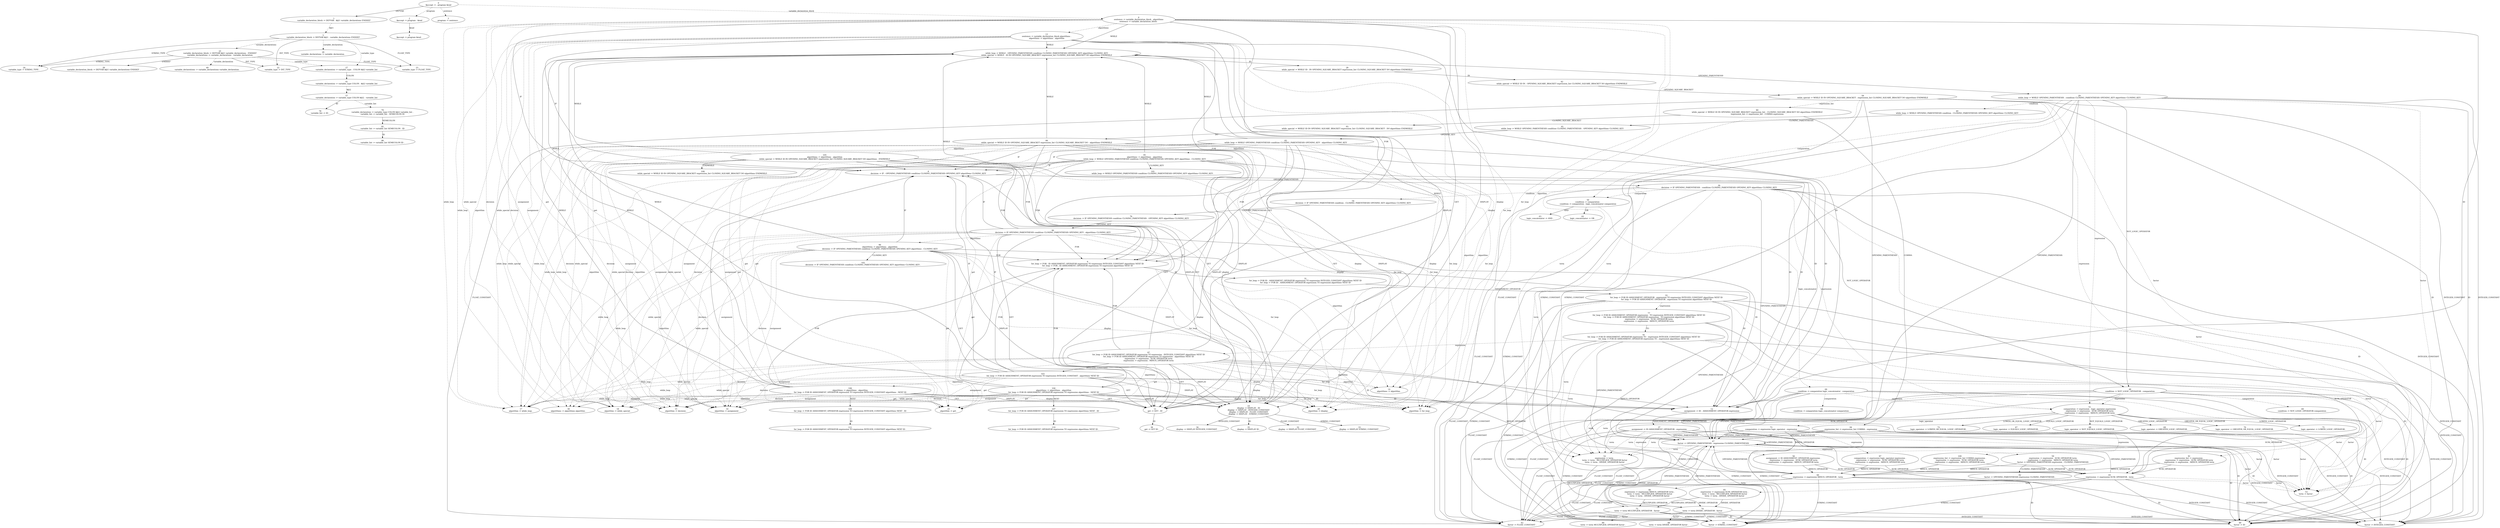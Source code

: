 digraph Automaton {
  0 [label="0\n$accept -> . program $end"]
  0 -> 1 [style=solid label="DEFVAR"]
  0 -> 2 [style=dashed label="program"]
  0 -> 3 [style=dashed label="sentence"]
  0 -> 4 [style=dashed label="variable_declaration_block"]
  1 [label="1\nvariable_declaration_block -> DEFVAR . $@1 variable_declarations ENDDEF"]
  1 -> 5 [style=dashed label="$@1"]
  2 [label="2\n$accept -> program . $end"]
  2 -> 6 [style=solid label="$end"]
  3 [label="3\nprogram -> sentence ."]
  4 [label="4\nsentence -> variable_declaration_block . algorithms\nsentence -> variable_declaration_block ."]
  4 -> 7 [style=solid label="WHILE"]
  4 -> 8 [style=solid label="IF"]
  4 -> 9 [style=solid label="FOR"]
  4 -> 10 [style=solid label="DISPLAY"]
  4 -> 11 [style=solid label="GET"]
  4 -> 12 [style=solid label="ID"]
  4 -> 13 [style=dashed label="algorithms"]
  4 -> 14 [style=dashed label="algorithm"]
  4 -> 15 [style=dashed label="decision"]
  4 -> 16 [style=dashed label="assignment"]
  4 -> 17 [style=dashed label="while_loop"]
  4 -> 18 [style=dashed label="while_special"]
  4 -> 19 [style=dashed label="for_loop"]
  4 -> 20 [style=dashed label="display"]
  4 -> 21 [style=dashed label="get"]
  5 [label="5\nvariable_declaration_block -> DEFVAR $@1 . variable_declarations ENDDEF"]
  5 -> 22 [style=solid label="INT_TYPE"]
  5 -> 23 [style=solid label="FLOAT_TYPE"]
  5 -> 24 [style=solid label="STRING_TYPE"]
  5 -> 25 [style=dashed label="variable_declarations"]
  5 -> 26 [style=dashed label="variable_declaration"]
  5 -> 27 [style=dashed label="variable_type"]
  6 [label="6\n$accept -> program $end ."]
  7 [label="7\nwhile_loop -> WHILE . OPENING_PARENTHESIS condition CLOSING_PARENTHESIS OPENING_KEY algorithms CLOSING_KEY\nwhile_special -> WHILE . ID IN OPENING_SQUARE_BRACKET expression_list CLOSING_SQUARE_BRACKET DO algorithms ENDWHILE"]
  7 -> 28 [style=solid label="ID"]
  7 -> 29 [style=solid label="OPENING_PARENTHESIS"]
  8 [label="8\ndecision -> IF . OPENING_PARENTHESIS condition CLOSING_PARENTHESIS OPENING_KEY algorithms CLOSING_KEY"]
  8 -> 30 [style=solid label="OPENING_PARENTHESIS"]
  9 [label="9\nfor_loop -> FOR . ID ASSIGNMENT_OPERATOR expression TO expression INTEGER_CONSTANT algorithms NEXT ID\nfor_loop -> FOR . ID ASSIGNMENT_OPERATOR expression TO expression algorithms NEXT ID"]
  9 -> 31 [style=solid label="ID"]
  10 [label="10\ndisplay -> DISPLAY . ID\ndisplay -> DISPLAY . INTEGER_CONSTANT\ndisplay -> DISPLAY . FLOAT_CONSTANT\ndisplay -> DISPLAY . STRING_CONSTANT"]
  10 -> 32 [style=solid label="FLOAT_CONSTANT"]
  10 -> 33 [style=solid label="STRING_CONSTANT"]
  10 -> 34 [style=solid label="INTEGER_CONSTANT"]
  10 -> 35 [style=solid label="ID"]
  11 [label="11\nget -> GET . ID"]
  11 -> 36 [style=solid label="ID"]
  12 [label="12\nassignment -> ID . ASSIGNMENT_OPERATOR expression"]
  12 -> 37 [style=solid label="ASSIGNMENT_OPERATOR"]
  13 [label="13\nsentence -> variable_declaration_block algorithms .\nalgorithms -> algorithms . algorithm"]
  13 -> 7 [style=solid label="WHILE"]
  13 -> 8 [style=solid label="IF"]
  13 -> 9 [style=solid label="FOR"]
  13 -> 10 [style=solid label="DISPLAY"]
  13 -> 11 [style=solid label="GET"]
  13 -> 12 [style=solid label="ID"]
  13 -> 38 [style=dashed label="algorithm"]
  13 -> 15 [style=dashed label="decision"]
  13 -> 16 [style=dashed label="assignment"]
  13 -> 17 [style=dashed label="while_loop"]
  13 -> 18 [style=dashed label="while_special"]
  13 -> 19 [style=dashed label="for_loop"]
  13 -> 20 [style=dashed label="display"]
  13 -> 21 [style=dashed label="get"]
  14 [label="14\nalgorithms -> algorithm ."]
  15 [label="15\nalgorithm -> decision ."]
  16 [label="16\nalgorithm -> assignment ."]
  17 [label="17\nalgorithm -> while_loop ."]
  18 [label="18\nalgorithm -> while_special ."]
  19 [label="19\nalgorithm -> for_loop ."]
  20 [label="20\nalgorithm -> display ."]
  21 [label="21\nalgorithm -> get ."]
  22 [label="22\nvariable_type -> INT_TYPE ."]
  23 [label="23\nvariable_type -> FLOAT_TYPE ."]
  24 [label="24\nvariable_type -> STRING_TYPE ."]
  25 [label="25\nvariable_declaration_block -> DEFVAR $@1 variable_declarations . ENDDEF\nvariable_declarations -> variable_declarations . variable_declaration"]
  25 -> 39 [style=solid label="ENDDEF"]
  25 -> 22 [style=solid label="INT_TYPE"]
  25 -> 23 [style=solid label="FLOAT_TYPE"]
  25 -> 24 [style=solid label="STRING_TYPE"]
  25 -> 40 [style=dashed label="variable_declaration"]
  25 -> 27 [style=dashed label="variable_type"]
  26 [label="26\nvariable_declarations -> variable_declaration ."]
  27 [label="27\nvariable_declaration -> variable_type . COLON $@2 variable_list"]
  27 -> 41 [style=solid label="COLON"]
  28 [label="28\nwhile_special -> WHILE ID . IN OPENING_SQUARE_BRACKET expression_list CLOSING_SQUARE_BRACKET DO algorithms ENDWHILE"]
  28 -> 42 [style=solid label="IN"]
  29 [label="29\nwhile_loop -> WHILE OPENING_PARENTHESIS . condition CLOSING_PARENTHESIS OPENING_KEY algorithms CLOSING_KEY"]
  29 -> 43 [style=solid label="FLOAT_CONSTANT"]
  29 -> 44 [style=solid label="STRING_CONSTANT"]
  29 -> 45 [style=solid label="INTEGER_CONSTANT"]
  29 -> 46 [style=solid label="ID"]
  29 -> 47 [style=solid label="OPENING_PARENTHESIS"]
  29 -> 48 [style=solid label="NOT_LOGIC_OPERATOR"]
  29 -> 49 [style=dashed label="condition"]
  29 -> 50 [style=dashed label="comparation"]
  29 -> 51 [style=dashed label="expression"]
  29 -> 52 [style=dashed label="term"]
  29 -> 53 [style=dashed label="factor"]
  30 [label="30\ndecision -> IF OPENING_PARENTHESIS . condition CLOSING_PARENTHESIS OPENING_KEY algorithms CLOSING_KEY"]
  30 -> 43 [style=solid label="FLOAT_CONSTANT"]
  30 -> 44 [style=solid label="STRING_CONSTANT"]
  30 -> 45 [style=solid label="INTEGER_CONSTANT"]
  30 -> 46 [style=solid label="ID"]
  30 -> 47 [style=solid label="OPENING_PARENTHESIS"]
  30 -> 48 [style=solid label="NOT_LOGIC_OPERATOR"]
  30 -> 54 [style=dashed label="condition"]
  30 -> 50 [style=dashed label="comparation"]
  30 -> 51 [style=dashed label="expression"]
  30 -> 52 [style=dashed label="term"]
  30 -> 53 [style=dashed label="factor"]
  31 [label="31\nfor_loop -> FOR ID . ASSIGNMENT_OPERATOR expression TO expression INTEGER_CONSTANT algorithms NEXT ID\nfor_loop -> FOR ID . ASSIGNMENT_OPERATOR expression TO expression algorithms NEXT ID"]
  31 -> 55 [style=solid label="ASSIGNMENT_OPERATOR"]
  32 [label="32\ndisplay -> DISPLAY FLOAT_CONSTANT ."]
  33 [label="33\ndisplay -> DISPLAY STRING_CONSTANT ."]
  34 [label="34\ndisplay -> DISPLAY INTEGER_CONSTANT ."]
  35 [label="35\ndisplay -> DISPLAY ID ."]
  36 [label="36\nget -> GET ID ."]
  37 [label="37\nassignment -> ID ASSIGNMENT_OPERATOR . expression"]
  37 -> 43 [style=solid label="FLOAT_CONSTANT"]
  37 -> 44 [style=solid label="STRING_CONSTANT"]
  37 -> 45 [style=solid label="INTEGER_CONSTANT"]
  37 -> 46 [style=solid label="ID"]
  37 -> 47 [style=solid label="OPENING_PARENTHESIS"]
  37 -> 56 [style=dashed label="expression"]
  37 -> 52 [style=dashed label="term"]
  37 -> 53 [style=dashed label="factor"]
  38 [label="38\nalgorithms -> algorithms algorithm ."]
  39 [label="39\nvariable_declaration_block -> DEFVAR $@1 variable_declarations ENDDEF ."]
  40 [label="40\nvariable_declarations -> variable_declarations variable_declaration ."]
  41 [label="41\nvariable_declaration -> variable_type COLON . $@2 variable_list"]
  41 -> 57 [style=dashed label="$@2"]
  42 [label="42\nwhile_special -> WHILE ID IN . OPENING_SQUARE_BRACKET expression_list CLOSING_SQUARE_BRACKET DO algorithms ENDWHILE"]
  42 -> 58 [style=solid label="OPENING_SQUARE_BRACKET"]
  43 [label="43\nfactor -> FLOAT_CONSTANT ."]
  44 [label="44\nfactor -> STRING_CONSTANT ."]
  45 [label="45\nfactor -> INTEGER_CONSTANT ."]
  46 [label="46\nfactor -> ID ."]
  47 [label="47\nfactor -> OPENING_PARENTHESIS . expression CLOSING_PARENTHESIS"]
  47 -> 43 [style=solid label="FLOAT_CONSTANT"]
  47 -> 44 [style=solid label="STRING_CONSTANT"]
  47 -> 45 [style=solid label="INTEGER_CONSTANT"]
  47 -> 46 [style=solid label="ID"]
  47 -> 47 [style=solid label="OPENING_PARENTHESIS"]
  47 -> 59 [style=dashed label="expression"]
  47 -> 52 [style=dashed label="term"]
  47 -> 53 [style=dashed label="factor"]
  48 [label="48\ncondition -> NOT_LOGIC_OPERATOR . comparation"]
  48 -> 43 [style=solid label="FLOAT_CONSTANT"]
  48 -> 44 [style=solid label="STRING_CONSTANT"]
  48 -> 45 [style=solid label="INTEGER_CONSTANT"]
  48 -> 46 [style=solid label="ID"]
  48 -> 47 [style=solid label="OPENING_PARENTHESIS"]
  48 -> 60 [style=dashed label="comparation"]
  48 -> 51 [style=dashed label="expression"]
  48 -> 52 [style=dashed label="term"]
  48 -> 53 [style=dashed label="factor"]
  49 [label="49\nwhile_loop -> WHILE OPENING_PARENTHESIS condition . CLOSING_PARENTHESIS OPENING_KEY algorithms CLOSING_KEY"]
  49 -> 61 [style=solid label="CLOSING_PARENTHESIS"]
  50 [label="50\ncondition -> comparation .\ncondition -> comparation . logic_concatenator comparation"]
  50 -> 62 [style=solid label="OR"]
  50 -> 63 [style=solid label="AND"]
  50 -> 64 [style=dashed label="logic_concatenator"]
  51 [label="51\ncomparation -> expression . logic_operator expression\nexpression -> expression . SUM_OPERATOR term\nexpression -> expression . MINUS_OPERATOR term"]
  51 -> 65 [style=solid label="SUM_OPERATOR"]
  51 -> 66 [style=solid label="MINUS_OPERATOR"]
  51 -> 67 [style=solid label="EQUALS_LOGIC_OPERATOR"]
  51 -> 68 [style=solid label="NOT_EQUALS_LOGIC_OPERATOR"]
  51 -> 69 [style=solid label="GREATER_LOGIC_OPERATOR"]
  51 -> 70 [style=solid label="GREATER_OR_EQUAL_LOGIC_OPERATOR"]
  51 -> 71 [style=solid label="LOWER_LOGIC_OPERATOR"]
  51 -> 72 [style=solid label="LOWER_OR_EQUAL_LOGIC_OPERATOR"]
  51 -> 73 [style=dashed label="logic_operator"]
  52 [label="52\nexpression -> term .\nterm -> term . MULTIPLIER_OPERATOR factor\nterm -> term . DIVIDE_OPERATOR factor"]
  52 -> 74 [style=solid label="DIVIDE_OPERATOR"]
  52 -> 75 [style=solid label="MULTIPLIER_OPERATOR"]
  53 [label="53\nterm -> factor ."]
  54 [label="54\ndecision -> IF OPENING_PARENTHESIS condition . CLOSING_PARENTHESIS OPENING_KEY algorithms CLOSING_KEY"]
  54 -> 76 [style=solid label="CLOSING_PARENTHESIS"]
  55 [label="55\nfor_loop -> FOR ID ASSIGNMENT_OPERATOR . expression TO expression INTEGER_CONSTANT algorithms NEXT ID\nfor_loop -> FOR ID ASSIGNMENT_OPERATOR . expression TO expression algorithms NEXT ID"]
  55 -> 43 [style=solid label="FLOAT_CONSTANT"]
  55 -> 44 [style=solid label="STRING_CONSTANT"]
  55 -> 45 [style=solid label="INTEGER_CONSTANT"]
  55 -> 46 [style=solid label="ID"]
  55 -> 47 [style=solid label="OPENING_PARENTHESIS"]
  55 -> 77 [style=dashed label="expression"]
  55 -> 52 [style=dashed label="term"]
  55 -> 53 [style=dashed label="factor"]
  56 [label="56\nassignment -> ID ASSIGNMENT_OPERATOR expression .\nexpression -> expression . SUM_OPERATOR term\nexpression -> expression . MINUS_OPERATOR term"]
  56 -> 65 [style=solid label="SUM_OPERATOR"]
  56 -> 66 [style=solid label="MINUS_OPERATOR"]
  57 [label="57\nvariable_declaration -> variable_type COLON $@2 . variable_list"]
  57 -> 78 [style=solid label="ID"]
  57 -> 79 [style=dashed label="variable_list"]
  58 [label="58\nwhile_special -> WHILE ID IN OPENING_SQUARE_BRACKET . expression_list CLOSING_SQUARE_BRACKET DO algorithms ENDWHILE"]
  58 -> 43 [style=solid label="FLOAT_CONSTANT"]
  58 -> 44 [style=solid label="STRING_CONSTANT"]
  58 -> 45 [style=solid label="INTEGER_CONSTANT"]
  58 -> 46 [style=solid label="ID"]
  58 -> 47 [style=solid label="OPENING_PARENTHESIS"]
  58 -> 80 [style=dashed label="expression_list"]
  58 -> 81 [style=dashed label="expression"]
  58 -> 52 [style=dashed label="term"]
  58 -> 53 [style=dashed label="factor"]
  59 [label="59\nexpression -> expression . SUM_OPERATOR term\nexpression -> expression . MINUS_OPERATOR term\nfactor -> OPENING_PARENTHESIS expression . CLOSING_PARENTHESIS"]
  59 -> 82 [style=solid label="CLOSING_PARENTHESIS"]
  59 -> 65 [style=solid label="SUM_OPERATOR"]
  59 -> 66 [style=solid label="MINUS_OPERATOR"]
  60 [label="60\ncondition -> NOT_LOGIC_OPERATOR comparation ."]
  61 [label="61\nwhile_loop -> WHILE OPENING_PARENTHESIS condition CLOSING_PARENTHESIS . OPENING_KEY algorithms CLOSING_KEY"]
  61 -> 83 [style=solid label="OPENING_KEY"]
  62 [label="62\nlogic_concatenator -> OR ."]
  63 [label="63\nlogic_concatenator -> AND ."]
  64 [label="64\ncondition -> comparation logic_concatenator . comparation"]
  64 -> 43 [style=solid label="FLOAT_CONSTANT"]
  64 -> 44 [style=solid label="STRING_CONSTANT"]
  64 -> 45 [style=solid label="INTEGER_CONSTANT"]
  64 -> 46 [style=solid label="ID"]
  64 -> 47 [style=solid label="OPENING_PARENTHESIS"]
  64 -> 84 [style=dashed label="comparation"]
  64 -> 51 [style=dashed label="expression"]
  64 -> 52 [style=dashed label="term"]
  64 -> 53 [style=dashed label="factor"]
  65 [label="65\nexpression -> expression SUM_OPERATOR . term"]
  65 -> 43 [style=solid label="FLOAT_CONSTANT"]
  65 -> 44 [style=solid label="STRING_CONSTANT"]
  65 -> 45 [style=solid label="INTEGER_CONSTANT"]
  65 -> 46 [style=solid label="ID"]
  65 -> 47 [style=solid label="OPENING_PARENTHESIS"]
  65 -> 85 [style=dashed label="term"]
  65 -> 53 [style=dashed label="factor"]
  66 [label="66\nexpression -> expression MINUS_OPERATOR . term"]
  66 -> 43 [style=solid label="FLOAT_CONSTANT"]
  66 -> 44 [style=solid label="STRING_CONSTANT"]
  66 -> 45 [style=solid label="INTEGER_CONSTANT"]
  66 -> 46 [style=solid label="ID"]
  66 -> 47 [style=solid label="OPENING_PARENTHESIS"]
  66 -> 86 [style=dashed label="term"]
  66 -> 53 [style=dashed label="factor"]
  67 [label="67\nlogic_operator -> EQUALS_LOGIC_OPERATOR ."]
  68 [label="68\nlogic_operator -> NOT_EQUALS_LOGIC_OPERATOR ."]
  69 [label="69\nlogic_operator -> GREATER_LOGIC_OPERATOR ."]
  70 [label="70\nlogic_operator -> GREATER_OR_EQUAL_LOGIC_OPERATOR ."]
  71 [label="71\nlogic_operator -> LOWER_LOGIC_OPERATOR ."]
  72 [label="72\nlogic_operator -> LOWER_OR_EQUAL_LOGIC_OPERATOR ."]
  73 [label="73\ncomparation -> expression logic_operator . expression"]
  73 -> 43 [style=solid label="FLOAT_CONSTANT"]
  73 -> 44 [style=solid label="STRING_CONSTANT"]
  73 -> 45 [style=solid label="INTEGER_CONSTANT"]
  73 -> 46 [style=solid label="ID"]
  73 -> 47 [style=solid label="OPENING_PARENTHESIS"]
  73 -> 87 [style=dashed label="expression"]
  73 -> 52 [style=dashed label="term"]
  73 -> 53 [style=dashed label="factor"]
  74 [label="74\nterm -> term DIVIDE_OPERATOR . factor"]
  74 -> 43 [style=solid label="FLOAT_CONSTANT"]
  74 -> 44 [style=solid label="STRING_CONSTANT"]
  74 -> 45 [style=solid label="INTEGER_CONSTANT"]
  74 -> 46 [style=solid label="ID"]
  74 -> 47 [style=solid label="OPENING_PARENTHESIS"]
  74 -> 88 [style=dashed label="factor"]
  75 [label="75\nterm -> term MULTIPLIER_OPERATOR . factor"]
  75 -> 43 [style=solid label="FLOAT_CONSTANT"]
  75 -> 44 [style=solid label="STRING_CONSTANT"]
  75 -> 45 [style=solid label="INTEGER_CONSTANT"]
  75 -> 46 [style=solid label="ID"]
  75 -> 47 [style=solid label="OPENING_PARENTHESIS"]
  75 -> 89 [style=dashed label="factor"]
  76 [label="76\ndecision -> IF OPENING_PARENTHESIS condition CLOSING_PARENTHESIS . OPENING_KEY algorithms CLOSING_KEY"]
  76 -> 90 [style=solid label="OPENING_KEY"]
  77 [label="77\nfor_loop -> FOR ID ASSIGNMENT_OPERATOR expression . TO expression INTEGER_CONSTANT algorithms NEXT ID\nfor_loop -> FOR ID ASSIGNMENT_OPERATOR expression . TO expression algorithms NEXT ID\nexpression -> expression . SUM_OPERATOR term\nexpression -> expression . MINUS_OPERATOR term"]
  77 -> 91 [style=solid label="TO"]
  77 -> 65 [style=solid label="SUM_OPERATOR"]
  77 -> 66 [style=solid label="MINUS_OPERATOR"]
  78 [label="78\nvariable_list -> ID ."]
  79 [label="79\nvariable_declaration -> variable_type COLON $@2 variable_list .\nvariable_list -> variable_list . SEMICOLON ID"]
  79 -> 92 [style=solid label="SEMICOLON"]
  80 [label="80\nwhile_special -> WHILE ID IN OPENING_SQUARE_BRACKET expression_list . CLOSING_SQUARE_BRACKET DO algorithms ENDWHILE\nexpression_list -> expression_list . COMMA expression"]
  80 -> 93 [style=solid label="CLOSING_SQUARE_BRACKET"]
  80 -> 94 [style=solid label="COMMA"]
  81 [label="81\nexpression_list -> expression .\nexpression -> expression . SUM_OPERATOR term\nexpression -> expression . MINUS_OPERATOR term"]
  81 -> 65 [style=solid label="SUM_OPERATOR"]
  81 -> 66 [style=solid label="MINUS_OPERATOR"]
  82 [label="82\nfactor -> OPENING_PARENTHESIS expression CLOSING_PARENTHESIS ."]
  83 [label="83\nwhile_loop -> WHILE OPENING_PARENTHESIS condition CLOSING_PARENTHESIS OPENING_KEY . algorithms CLOSING_KEY"]
  83 -> 7 [style=solid label="WHILE"]
  83 -> 8 [style=solid label="IF"]
  83 -> 9 [style=solid label="FOR"]
  83 -> 10 [style=solid label="DISPLAY"]
  83 -> 11 [style=solid label="GET"]
  83 -> 12 [style=solid label="ID"]
  83 -> 95 [style=dashed label="algorithms"]
  83 -> 14 [style=dashed label="algorithm"]
  83 -> 15 [style=dashed label="decision"]
  83 -> 16 [style=dashed label="assignment"]
  83 -> 17 [style=dashed label="while_loop"]
  83 -> 18 [style=dashed label="while_special"]
  83 -> 19 [style=dashed label="for_loop"]
  83 -> 20 [style=dashed label="display"]
  83 -> 21 [style=dashed label="get"]
  84 [label="84\ncondition -> comparation logic_concatenator comparation ."]
  85 [label="85\nexpression -> expression SUM_OPERATOR term .\nterm -> term . MULTIPLIER_OPERATOR factor\nterm -> term . DIVIDE_OPERATOR factor"]
  85 -> 74 [style=solid label="DIVIDE_OPERATOR"]
  85 -> 75 [style=solid label="MULTIPLIER_OPERATOR"]
  86 [label="86\nexpression -> expression MINUS_OPERATOR term .\nterm -> term . MULTIPLIER_OPERATOR factor\nterm -> term . DIVIDE_OPERATOR factor"]
  86 -> 74 [style=solid label="DIVIDE_OPERATOR"]
  86 -> 75 [style=solid label="MULTIPLIER_OPERATOR"]
  87 [label="87\ncomparation -> expression logic_operator expression .\nexpression -> expression . SUM_OPERATOR term\nexpression -> expression . MINUS_OPERATOR term"]
  87 -> 65 [style=solid label="SUM_OPERATOR"]
  87 -> 66 [style=solid label="MINUS_OPERATOR"]
  88 [label="88\nterm -> term DIVIDE_OPERATOR factor ."]
  89 [label="89\nterm -> term MULTIPLIER_OPERATOR factor ."]
  90 [label="90\ndecision -> IF OPENING_PARENTHESIS condition CLOSING_PARENTHESIS OPENING_KEY . algorithms CLOSING_KEY"]
  90 -> 7 [style=solid label="WHILE"]
  90 -> 8 [style=solid label="IF"]
  90 -> 9 [style=solid label="FOR"]
  90 -> 10 [style=solid label="DISPLAY"]
  90 -> 11 [style=solid label="GET"]
  90 -> 12 [style=solid label="ID"]
  90 -> 96 [style=dashed label="algorithms"]
  90 -> 14 [style=dashed label="algorithm"]
  90 -> 15 [style=dashed label="decision"]
  90 -> 16 [style=dashed label="assignment"]
  90 -> 17 [style=dashed label="while_loop"]
  90 -> 18 [style=dashed label="while_special"]
  90 -> 19 [style=dashed label="for_loop"]
  90 -> 20 [style=dashed label="display"]
  90 -> 21 [style=dashed label="get"]
  91 [label="91\nfor_loop -> FOR ID ASSIGNMENT_OPERATOR expression TO . expression INTEGER_CONSTANT algorithms NEXT ID\nfor_loop -> FOR ID ASSIGNMENT_OPERATOR expression TO . expression algorithms NEXT ID"]
  91 -> 43 [style=solid label="FLOAT_CONSTANT"]
  91 -> 44 [style=solid label="STRING_CONSTANT"]
  91 -> 45 [style=solid label="INTEGER_CONSTANT"]
  91 -> 46 [style=solid label="ID"]
  91 -> 47 [style=solid label="OPENING_PARENTHESIS"]
  91 -> 97 [style=dashed label="expression"]
  91 -> 52 [style=dashed label="term"]
  91 -> 53 [style=dashed label="factor"]
  92 [label="92\nvariable_list -> variable_list SEMICOLON . ID"]
  92 -> 98 [style=solid label="ID"]
  93 [label="93\nwhile_special -> WHILE ID IN OPENING_SQUARE_BRACKET expression_list CLOSING_SQUARE_BRACKET . DO algorithms ENDWHILE"]
  93 -> 99 [style=solid label="DO"]
  94 [label="94\nexpression_list -> expression_list COMMA . expression"]
  94 -> 43 [style=solid label="FLOAT_CONSTANT"]
  94 -> 44 [style=solid label="STRING_CONSTANT"]
  94 -> 45 [style=solid label="INTEGER_CONSTANT"]
  94 -> 46 [style=solid label="ID"]
  94 -> 47 [style=solid label="OPENING_PARENTHESIS"]
  94 -> 100 [style=dashed label="expression"]
  94 -> 52 [style=dashed label="term"]
  94 -> 53 [style=dashed label="factor"]
  95 [label="95\nalgorithms -> algorithms . algorithm\nwhile_loop -> WHILE OPENING_PARENTHESIS condition CLOSING_PARENTHESIS OPENING_KEY algorithms . CLOSING_KEY"]
  95 -> 7 [style=solid label="WHILE"]
  95 -> 8 [style=solid label="IF"]
  95 -> 9 [style=solid label="FOR"]
  95 -> 10 [style=solid label="DISPLAY"]
  95 -> 11 [style=solid label="GET"]
  95 -> 12 [style=solid label="ID"]
  95 -> 101 [style=solid label="CLOSING_KEY"]
  95 -> 38 [style=dashed label="algorithm"]
  95 -> 15 [style=dashed label="decision"]
  95 -> 16 [style=dashed label="assignment"]
  95 -> 17 [style=dashed label="while_loop"]
  95 -> 18 [style=dashed label="while_special"]
  95 -> 19 [style=dashed label="for_loop"]
  95 -> 20 [style=dashed label="display"]
  95 -> 21 [style=dashed label="get"]
  96 [label="96\nalgorithms -> algorithms . algorithm\ndecision -> IF OPENING_PARENTHESIS condition CLOSING_PARENTHESIS OPENING_KEY algorithms . CLOSING_KEY"]
  96 -> 7 [style=solid label="WHILE"]
  96 -> 8 [style=solid label="IF"]
  96 -> 9 [style=solid label="FOR"]
  96 -> 10 [style=solid label="DISPLAY"]
  96 -> 11 [style=solid label="GET"]
  96 -> 12 [style=solid label="ID"]
  96 -> 102 [style=solid label="CLOSING_KEY"]
  96 -> 38 [style=dashed label="algorithm"]
  96 -> 15 [style=dashed label="decision"]
  96 -> 16 [style=dashed label="assignment"]
  96 -> 17 [style=dashed label="while_loop"]
  96 -> 18 [style=dashed label="while_special"]
  96 -> 19 [style=dashed label="for_loop"]
  96 -> 20 [style=dashed label="display"]
  96 -> 21 [style=dashed label="get"]
  97 [label="97\nfor_loop -> FOR ID ASSIGNMENT_OPERATOR expression TO expression . INTEGER_CONSTANT algorithms NEXT ID\nfor_loop -> FOR ID ASSIGNMENT_OPERATOR expression TO expression . algorithms NEXT ID\nexpression -> expression . SUM_OPERATOR term\nexpression -> expression . MINUS_OPERATOR term"]
  97 -> 7 [style=solid label="WHILE"]
  97 -> 8 [style=solid label="IF"]
  97 -> 9 [style=solid label="FOR"]
  97 -> 10 [style=solid label="DISPLAY"]
  97 -> 11 [style=solid label="GET"]
  97 -> 103 [style=solid label="INTEGER_CONSTANT"]
  97 -> 12 [style=solid label="ID"]
  97 -> 65 [style=solid label="SUM_OPERATOR"]
  97 -> 66 [style=solid label="MINUS_OPERATOR"]
  97 -> 104 [style=dashed label="algorithms"]
  97 -> 14 [style=dashed label="algorithm"]
  97 -> 15 [style=dashed label="decision"]
  97 -> 16 [style=dashed label="assignment"]
  97 -> 17 [style=dashed label="while_loop"]
  97 -> 18 [style=dashed label="while_special"]
  97 -> 19 [style=dashed label="for_loop"]
  97 -> 20 [style=dashed label="display"]
  97 -> 21 [style=dashed label="get"]
  98 [label="98\nvariable_list -> variable_list SEMICOLON ID ."]
  99 [label="99\nwhile_special -> WHILE ID IN OPENING_SQUARE_BRACKET expression_list CLOSING_SQUARE_BRACKET DO . algorithms ENDWHILE"]
  99 -> 7 [style=solid label="WHILE"]
  99 -> 8 [style=solid label="IF"]
  99 -> 9 [style=solid label="FOR"]
  99 -> 10 [style=solid label="DISPLAY"]
  99 -> 11 [style=solid label="GET"]
  99 -> 12 [style=solid label="ID"]
  99 -> 105 [style=dashed label="algorithms"]
  99 -> 14 [style=dashed label="algorithm"]
  99 -> 15 [style=dashed label="decision"]
  99 -> 16 [style=dashed label="assignment"]
  99 -> 17 [style=dashed label="while_loop"]
  99 -> 18 [style=dashed label="while_special"]
  99 -> 19 [style=dashed label="for_loop"]
  99 -> 20 [style=dashed label="display"]
  99 -> 21 [style=dashed label="get"]
  100 [label="100\nexpression_list -> expression_list COMMA expression .\nexpression -> expression . SUM_OPERATOR term\nexpression -> expression . MINUS_OPERATOR term"]
  100 -> 65 [style=solid label="SUM_OPERATOR"]
  100 -> 66 [style=solid label="MINUS_OPERATOR"]
  101 [label="101\nwhile_loop -> WHILE OPENING_PARENTHESIS condition CLOSING_PARENTHESIS OPENING_KEY algorithms CLOSING_KEY ."]
  102 [label="102\ndecision -> IF OPENING_PARENTHESIS condition CLOSING_PARENTHESIS OPENING_KEY algorithms CLOSING_KEY ."]
  103 [label="103\nfor_loop -> FOR ID ASSIGNMENT_OPERATOR expression TO expression INTEGER_CONSTANT . algorithms NEXT ID"]
  103 -> 7 [style=solid label="WHILE"]
  103 -> 8 [style=solid label="IF"]
  103 -> 9 [style=solid label="FOR"]
  103 -> 10 [style=solid label="DISPLAY"]
  103 -> 11 [style=solid label="GET"]
  103 -> 12 [style=solid label="ID"]
  103 -> 106 [style=dashed label="algorithms"]
  103 -> 14 [style=dashed label="algorithm"]
  103 -> 15 [style=dashed label="decision"]
  103 -> 16 [style=dashed label="assignment"]
  103 -> 17 [style=dashed label="while_loop"]
  103 -> 18 [style=dashed label="while_special"]
  103 -> 19 [style=dashed label="for_loop"]
  103 -> 20 [style=dashed label="display"]
  103 -> 21 [style=dashed label="get"]
  104 [label="104\nalgorithms -> algorithms . algorithm\nfor_loop -> FOR ID ASSIGNMENT_OPERATOR expression TO expression algorithms . NEXT ID"]
  104 -> 7 [style=solid label="WHILE"]
  104 -> 8 [style=solid label="IF"]
  104 -> 9 [style=solid label="FOR"]
  104 -> 107 [style=solid label="NEXT"]
  104 -> 10 [style=solid label="DISPLAY"]
  104 -> 11 [style=solid label="GET"]
  104 -> 12 [style=solid label="ID"]
  104 -> 38 [style=dashed label="algorithm"]
  104 -> 15 [style=dashed label="decision"]
  104 -> 16 [style=dashed label="assignment"]
  104 -> 17 [style=dashed label="while_loop"]
  104 -> 18 [style=dashed label="while_special"]
  104 -> 19 [style=dashed label="for_loop"]
  104 -> 20 [style=dashed label="display"]
  104 -> 21 [style=dashed label="get"]
  105 [label="105\nalgorithms -> algorithms . algorithm\nwhile_special -> WHILE ID IN OPENING_SQUARE_BRACKET expression_list CLOSING_SQUARE_BRACKET DO algorithms . ENDWHILE"]
  105 -> 7 [style=solid label="WHILE"]
  105 -> 8 [style=solid label="IF"]
  105 -> 9 [style=solid label="FOR"]
  105 -> 10 [style=solid label="DISPLAY"]
  105 -> 11 [style=solid label="GET"]
  105 -> 12 [style=solid label="ID"]
  105 -> 108 [style=solid label="ENDWHILE"]
  105 -> 38 [style=dashed label="algorithm"]
  105 -> 15 [style=dashed label="decision"]
  105 -> 16 [style=dashed label="assignment"]
  105 -> 17 [style=dashed label="while_loop"]
  105 -> 18 [style=dashed label="while_special"]
  105 -> 19 [style=dashed label="for_loop"]
  105 -> 20 [style=dashed label="display"]
  105 -> 21 [style=dashed label="get"]
  106 [label="106\nalgorithms -> algorithms . algorithm\nfor_loop -> FOR ID ASSIGNMENT_OPERATOR expression TO expression INTEGER_CONSTANT algorithms . NEXT ID"]
  106 -> 7 [style=solid label="WHILE"]
  106 -> 8 [style=solid label="IF"]
  106 -> 9 [style=solid label="FOR"]
  106 -> 109 [style=solid label="NEXT"]
  106 -> 10 [style=solid label="DISPLAY"]
  106 -> 11 [style=solid label="GET"]
  106 -> 12 [style=solid label="ID"]
  106 -> 38 [style=dashed label="algorithm"]
  106 -> 15 [style=dashed label="decision"]
  106 -> 16 [style=dashed label="assignment"]
  106 -> 17 [style=dashed label="while_loop"]
  106 -> 18 [style=dashed label="while_special"]
  106 -> 19 [style=dashed label="for_loop"]
  106 -> 20 [style=dashed label="display"]
  106 -> 21 [style=dashed label="get"]
  107 [label="107\nfor_loop -> FOR ID ASSIGNMENT_OPERATOR expression TO expression algorithms NEXT . ID"]
  107 -> 110 [style=solid label="ID"]
  108 [label="108\nwhile_special -> WHILE ID IN OPENING_SQUARE_BRACKET expression_list CLOSING_SQUARE_BRACKET DO algorithms ENDWHILE ."]
  109 [label="109\nfor_loop -> FOR ID ASSIGNMENT_OPERATOR expression TO expression INTEGER_CONSTANT algorithms NEXT . ID"]
  109 -> 111 [style=solid label="ID"]
  110 [label="110\nfor_loop -> FOR ID ASSIGNMENT_OPERATOR expression TO expression algorithms NEXT ID ."]
  111 [label="111\nfor_loop -> FOR ID ASSIGNMENT_OPERATOR expression TO expression INTEGER_CONSTANT algorithms NEXT ID ."]
}
